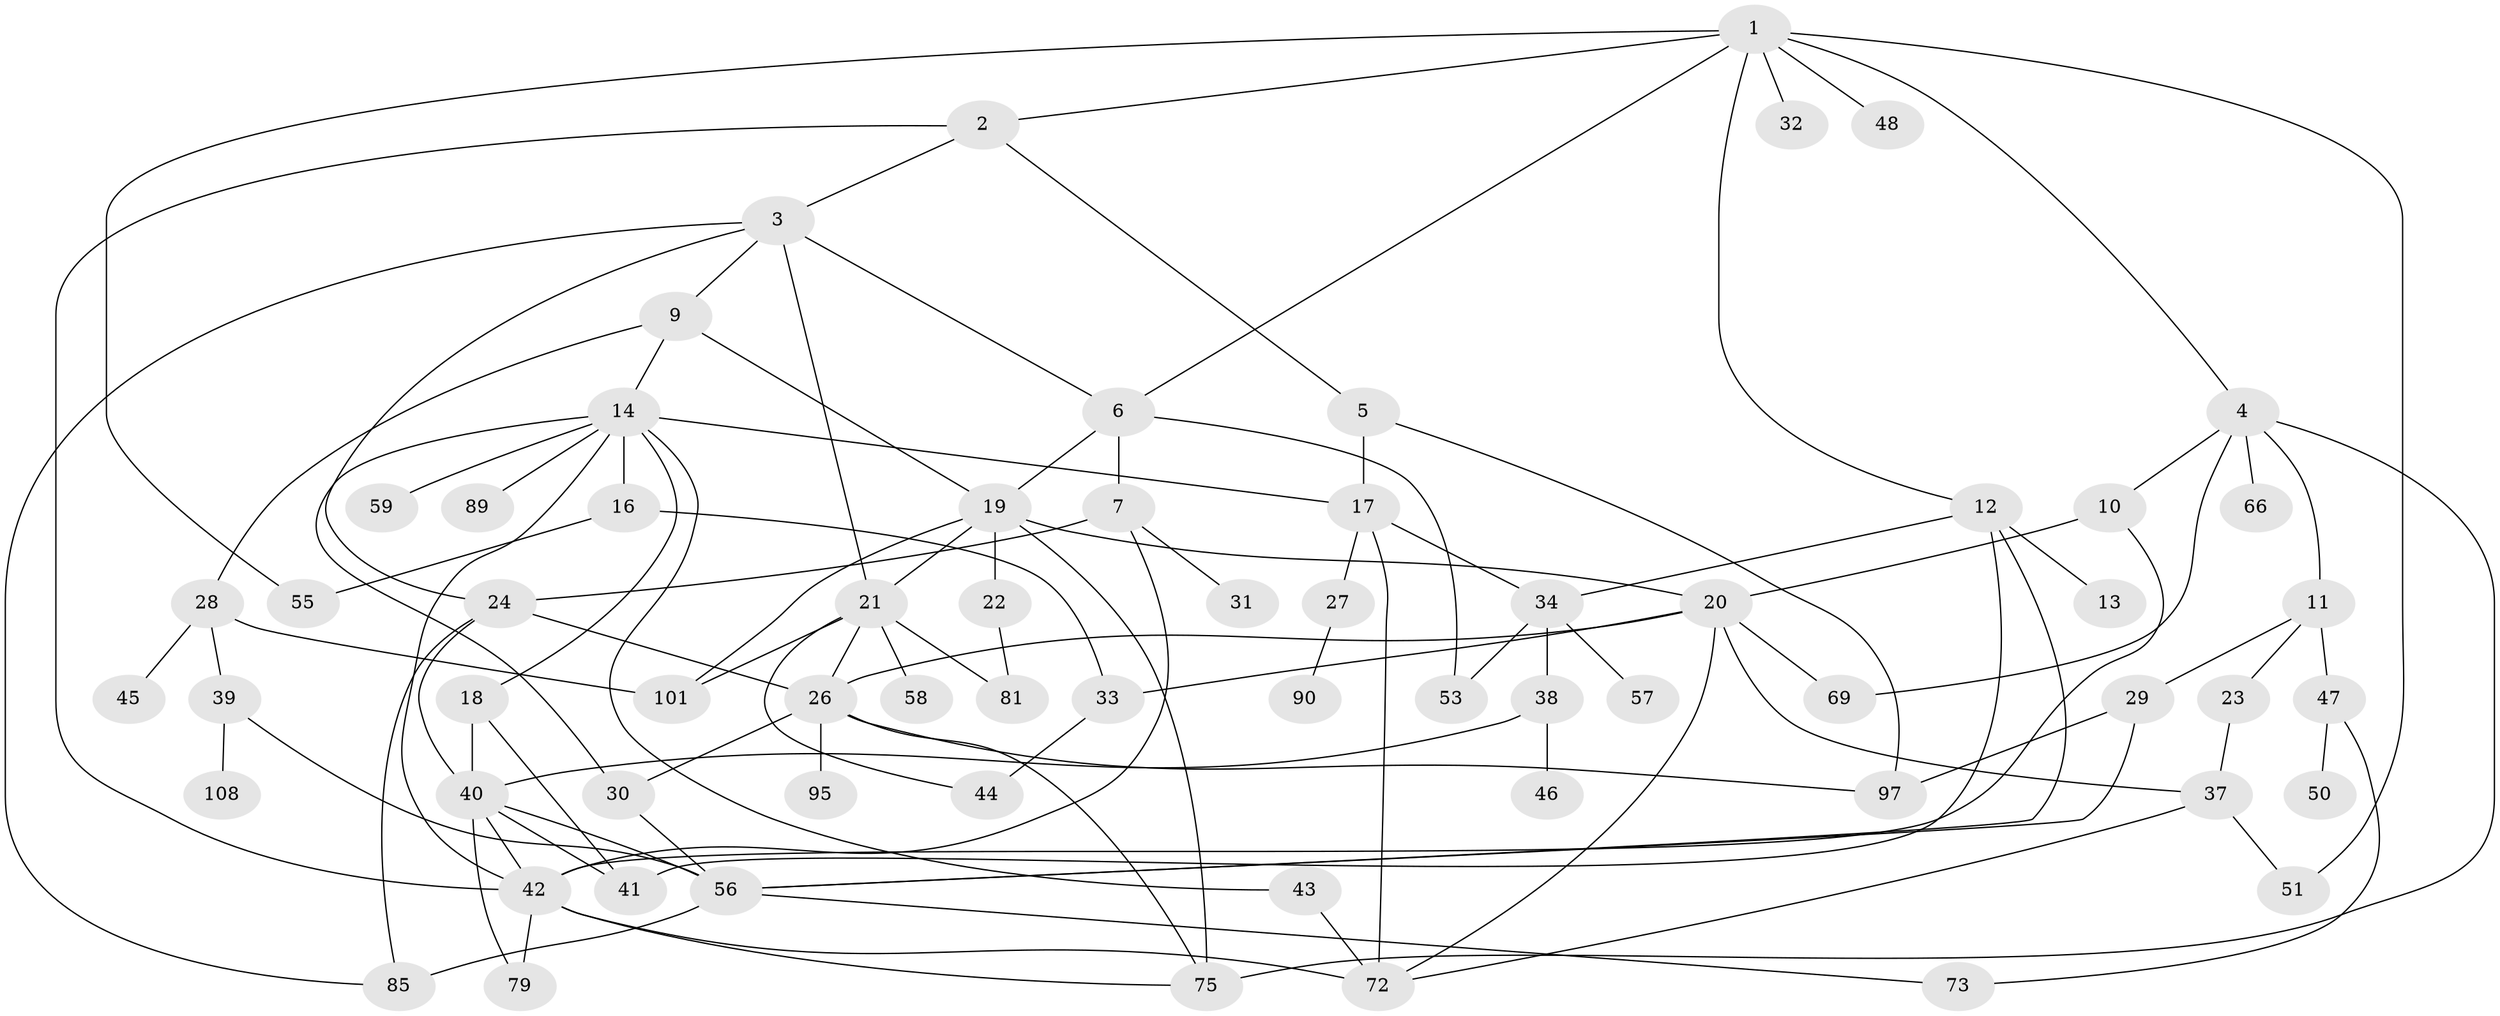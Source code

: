 // original degree distribution, {8: 0.01834862385321101, 4: 0.1559633027522936, 5: 0.05504587155963303, 6: 0.027522935779816515, 3: 0.28440366972477066, 1: 0.2018348623853211, 9: 0.009174311926605505, 2: 0.24770642201834864}
// Generated by graph-tools (version 1.1) at 2025/16/03/04/25 18:16:59]
// undirected, 65 vertices, 109 edges
graph export_dot {
graph [start="1"]
  node [color=gray90,style=filled];
  1;
  2;
  3 [super="+8"];
  4;
  5;
  6;
  7 [super="+15"];
  9;
  10 [super="+107"];
  11;
  12 [super="+65"];
  13;
  14;
  16 [super="+76"];
  17;
  18;
  19 [super="+70"];
  20 [super="+25+71"];
  21 [super="+91"];
  22;
  23;
  24 [super="+62"];
  26 [super="+61"];
  27;
  28;
  29;
  30 [super="+49+100"];
  31 [super="+36"];
  32;
  33;
  34 [super="+35"];
  37;
  38 [super="+54"];
  39;
  40 [super="+60+68+52+64"];
  41 [super="+77"];
  42 [super="+92"];
  43;
  44 [super="+93"];
  45;
  46;
  47;
  48;
  50;
  51;
  53;
  55;
  56 [super="+63"];
  57;
  58;
  59;
  66;
  69 [super="+80+96"];
  72 [super="+78"];
  73;
  75;
  79 [super="+84"];
  81;
  85 [super="+88"];
  89;
  90;
  95;
  97;
  101;
  108;
  1 -- 2;
  1 -- 4;
  1 -- 6;
  1 -- 12;
  1 -- 32;
  1 -- 48;
  1 -- 51;
  1 -- 55;
  2 -- 3;
  2 -- 5;
  2 -- 42;
  3 -- 21;
  3 -- 6;
  3 -- 24;
  3 -- 9;
  3 -- 85;
  4 -- 10;
  4 -- 11;
  4 -- 66;
  4 -- 69;
  4 -- 75;
  5 -- 97;
  5 -- 17;
  6 -- 7;
  6 -- 53;
  6 -- 19;
  7 -- 42;
  7 -- 24;
  7 -- 31;
  9 -- 14;
  9 -- 19;
  9 -- 28;
  10 -- 20;
  10 -- 42;
  11 -- 23;
  11 -- 29;
  11 -- 47;
  12 -- 13;
  12 -- 41;
  12 -- 34;
  12 -- 56;
  14 -- 16;
  14 -- 17;
  14 -- 18;
  14 -- 30;
  14 -- 42;
  14 -- 43;
  14 -- 59;
  14 -- 89;
  16 -- 33;
  16 -- 55;
  17 -- 27;
  17 -- 34;
  17 -- 72;
  18 -- 41;
  18 -- 40;
  19 -- 22;
  19 -- 21;
  19 -- 20;
  19 -- 101;
  19 -- 75;
  20 -- 33;
  20 -- 37;
  20 -- 72;
  20 -- 69;
  20 -- 26;
  21 -- 26;
  21 -- 58;
  21 -- 81;
  21 -- 101;
  21 -- 44;
  22 -- 81;
  23 -- 37;
  24 -- 40;
  24 -- 85;
  24 -- 26;
  26 -- 95;
  26 -- 30;
  26 -- 97;
  26 -- 75;
  27 -- 90;
  28 -- 39;
  28 -- 45;
  28 -- 101;
  29 -- 56;
  29 -- 97;
  30 -- 56;
  33 -- 44;
  34 -- 38;
  34 -- 53;
  34 -- 57;
  37 -- 51;
  37 -- 72;
  38 -- 46;
  38 -- 40;
  39 -- 108;
  39 -- 56;
  40 -- 79;
  40 -- 41;
  40 -- 42;
  40 -- 56;
  42 -- 75;
  42 -- 79;
  42 -- 72;
  43 -- 72;
  47 -- 50;
  47 -- 73;
  56 -- 85;
  56 -- 73;
}

